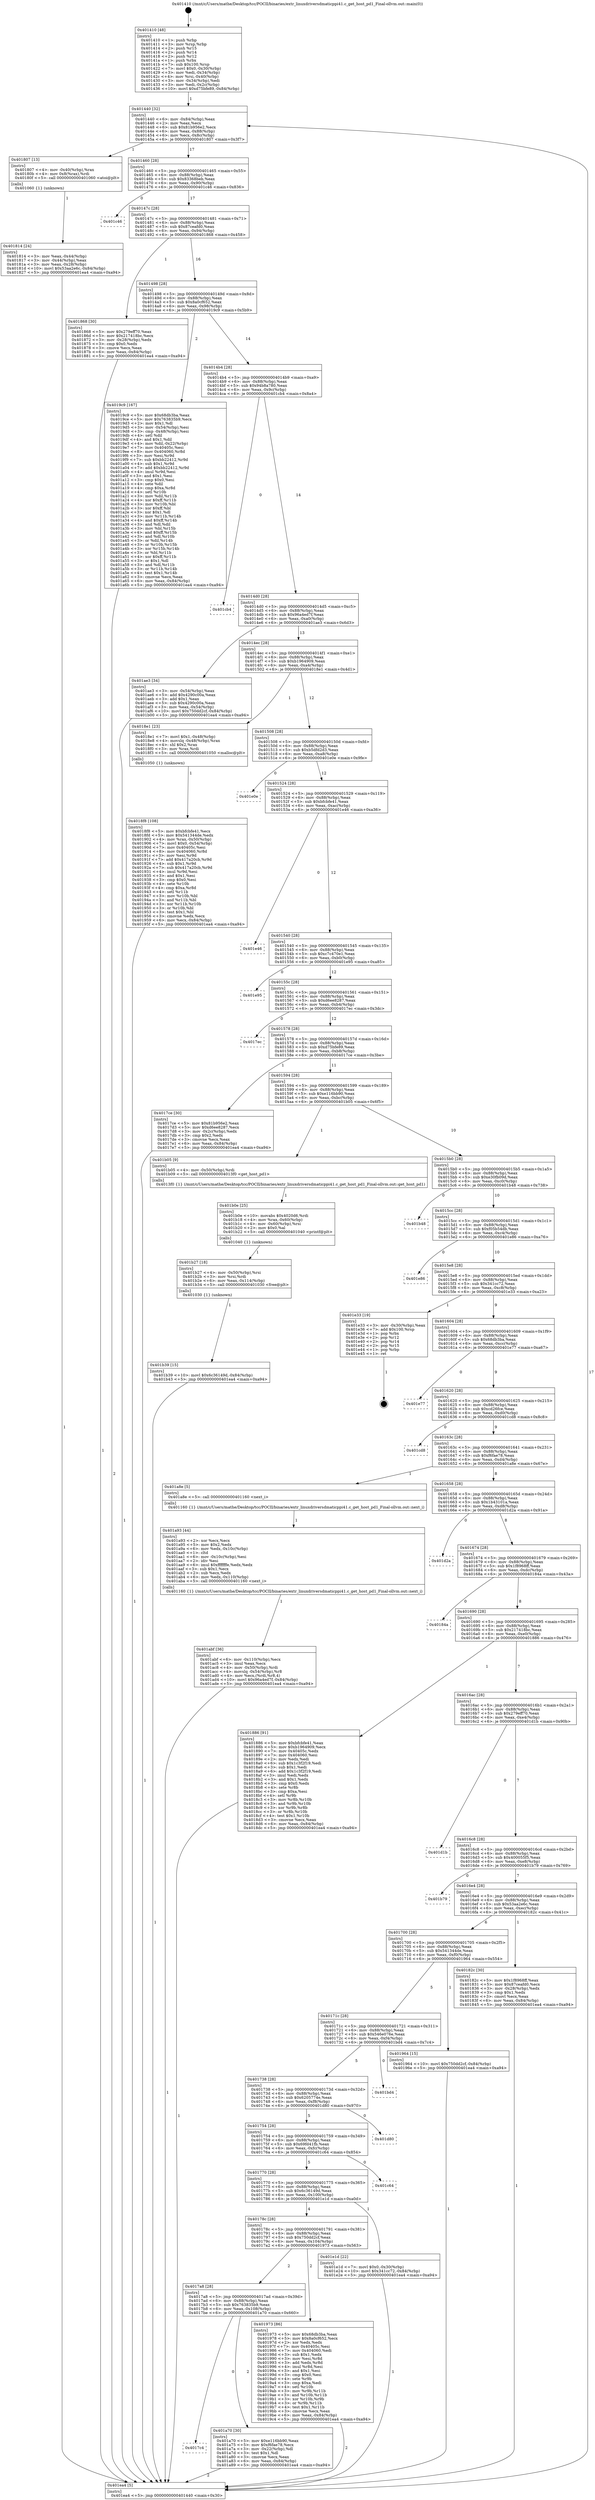digraph "0x401410" {
  label = "0x401410 (/mnt/c/Users/mathe/Desktop/tcc/POCII/binaries/extr_linuxdriversdmaticppi41.c_get_host_pd1_Final-ollvm.out::main(0))"
  labelloc = "t"
  node[shape=record]

  Entry [label="",width=0.3,height=0.3,shape=circle,fillcolor=black,style=filled]
  "0x401440" [label="{
     0x401440 [32]\l
     | [instrs]\l
     &nbsp;&nbsp;0x401440 \<+6\>: mov -0x84(%rbp),%eax\l
     &nbsp;&nbsp;0x401446 \<+2\>: mov %eax,%ecx\l
     &nbsp;&nbsp;0x401448 \<+6\>: sub $0x81b956e2,%ecx\l
     &nbsp;&nbsp;0x40144e \<+6\>: mov %eax,-0x88(%rbp)\l
     &nbsp;&nbsp;0x401454 \<+6\>: mov %ecx,-0x8c(%rbp)\l
     &nbsp;&nbsp;0x40145a \<+6\>: je 0000000000401807 \<main+0x3f7\>\l
  }"]
  "0x401807" [label="{
     0x401807 [13]\l
     | [instrs]\l
     &nbsp;&nbsp;0x401807 \<+4\>: mov -0x40(%rbp),%rax\l
     &nbsp;&nbsp;0x40180b \<+4\>: mov 0x8(%rax),%rdi\l
     &nbsp;&nbsp;0x40180f \<+5\>: call 0000000000401060 \<atoi@plt\>\l
     | [calls]\l
     &nbsp;&nbsp;0x401060 \{1\} (unknown)\l
  }"]
  "0x401460" [label="{
     0x401460 [28]\l
     | [instrs]\l
     &nbsp;&nbsp;0x401460 \<+5\>: jmp 0000000000401465 \<main+0x55\>\l
     &nbsp;&nbsp;0x401465 \<+6\>: mov -0x88(%rbp),%eax\l
     &nbsp;&nbsp;0x40146b \<+5\>: sub $0x83368beb,%eax\l
     &nbsp;&nbsp;0x401470 \<+6\>: mov %eax,-0x90(%rbp)\l
     &nbsp;&nbsp;0x401476 \<+6\>: je 0000000000401c46 \<main+0x836\>\l
  }"]
  Exit [label="",width=0.3,height=0.3,shape=circle,fillcolor=black,style=filled,peripheries=2]
  "0x401c46" [label="{
     0x401c46\l
  }", style=dashed]
  "0x40147c" [label="{
     0x40147c [28]\l
     | [instrs]\l
     &nbsp;&nbsp;0x40147c \<+5\>: jmp 0000000000401481 \<main+0x71\>\l
     &nbsp;&nbsp;0x401481 \<+6\>: mov -0x88(%rbp),%eax\l
     &nbsp;&nbsp;0x401487 \<+5\>: sub $0x87ceafd0,%eax\l
     &nbsp;&nbsp;0x40148c \<+6\>: mov %eax,-0x94(%rbp)\l
     &nbsp;&nbsp;0x401492 \<+6\>: je 0000000000401868 \<main+0x458\>\l
  }"]
  "0x401b39" [label="{
     0x401b39 [15]\l
     | [instrs]\l
     &nbsp;&nbsp;0x401b39 \<+10\>: movl $0x6c36149d,-0x84(%rbp)\l
     &nbsp;&nbsp;0x401b43 \<+5\>: jmp 0000000000401ea4 \<main+0xa94\>\l
  }"]
  "0x401868" [label="{
     0x401868 [30]\l
     | [instrs]\l
     &nbsp;&nbsp;0x401868 \<+5\>: mov $0x279eff70,%eax\l
     &nbsp;&nbsp;0x40186d \<+5\>: mov $0x217418bc,%ecx\l
     &nbsp;&nbsp;0x401872 \<+3\>: mov -0x28(%rbp),%edx\l
     &nbsp;&nbsp;0x401875 \<+3\>: cmp $0x0,%edx\l
     &nbsp;&nbsp;0x401878 \<+3\>: cmove %ecx,%eax\l
     &nbsp;&nbsp;0x40187b \<+6\>: mov %eax,-0x84(%rbp)\l
     &nbsp;&nbsp;0x401881 \<+5\>: jmp 0000000000401ea4 \<main+0xa94\>\l
  }"]
  "0x401498" [label="{
     0x401498 [28]\l
     | [instrs]\l
     &nbsp;&nbsp;0x401498 \<+5\>: jmp 000000000040149d \<main+0x8d\>\l
     &nbsp;&nbsp;0x40149d \<+6\>: mov -0x88(%rbp),%eax\l
     &nbsp;&nbsp;0x4014a3 \<+5\>: sub $0x8a0cf652,%eax\l
     &nbsp;&nbsp;0x4014a8 \<+6\>: mov %eax,-0x98(%rbp)\l
     &nbsp;&nbsp;0x4014ae \<+6\>: je 00000000004019c9 \<main+0x5b9\>\l
  }"]
  "0x401b27" [label="{
     0x401b27 [18]\l
     | [instrs]\l
     &nbsp;&nbsp;0x401b27 \<+4\>: mov -0x50(%rbp),%rsi\l
     &nbsp;&nbsp;0x401b2b \<+3\>: mov %rsi,%rdi\l
     &nbsp;&nbsp;0x401b2e \<+6\>: mov %eax,-0x114(%rbp)\l
     &nbsp;&nbsp;0x401b34 \<+5\>: call 0000000000401030 \<free@plt\>\l
     | [calls]\l
     &nbsp;&nbsp;0x401030 \{1\} (unknown)\l
  }"]
  "0x4019c9" [label="{
     0x4019c9 [167]\l
     | [instrs]\l
     &nbsp;&nbsp;0x4019c9 \<+5\>: mov $0x68db3ba,%eax\l
     &nbsp;&nbsp;0x4019ce \<+5\>: mov $0x763835b9,%ecx\l
     &nbsp;&nbsp;0x4019d3 \<+2\>: mov $0x1,%dl\l
     &nbsp;&nbsp;0x4019d5 \<+3\>: mov -0x54(%rbp),%esi\l
     &nbsp;&nbsp;0x4019d8 \<+3\>: cmp -0x48(%rbp),%esi\l
     &nbsp;&nbsp;0x4019db \<+4\>: setl %dil\l
     &nbsp;&nbsp;0x4019df \<+4\>: and $0x1,%dil\l
     &nbsp;&nbsp;0x4019e3 \<+4\>: mov %dil,-0x22(%rbp)\l
     &nbsp;&nbsp;0x4019e7 \<+7\>: mov 0x40405c,%esi\l
     &nbsp;&nbsp;0x4019ee \<+8\>: mov 0x404060,%r8d\l
     &nbsp;&nbsp;0x4019f6 \<+3\>: mov %esi,%r9d\l
     &nbsp;&nbsp;0x4019f9 \<+7\>: sub $0xbb22412,%r9d\l
     &nbsp;&nbsp;0x401a00 \<+4\>: sub $0x1,%r9d\l
     &nbsp;&nbsp;0x401a04 \<+7\>: add $0xbb22412,%r9d\l
     &nbsp;&nbsp;0x401a0b \<+4\>: imul %r9d,%esi\l
     &nbsp;&nbsp;0x401a0f \<+3\>: and $0x1,%esi\l
     &nbsp;&nbsp;0x401a12 \<+3\>: cmp $0x0,%esi\l
     &nbsp;&nbsp;0x401a15 \<+4\>: sete %dil\l
     &nbsp;&nbsp;0x401a19 \<+4\>: cmp $0xa,%r8d\l
     &nbsp;&nbsp;0x401a1d \<+4\>: setl %r10b\l
     &nbsp;&nbsp;0x401a21 \<+3\>: mov %dil,%r11b\l
     &nbsp;&nbsp;0x401a24 \<+4\>: xor $0xff,%r11b\l
     &nbsp;&nbsp;0x401a28 \<+3\>: mov %r10b,%bl\l
     &nbsp;&nbsp;0x401a2b \<+3\>: xor $0xff,%bl\l
     &nbsp;&nbsp;0x401a2e \<+3\>: xor $0x1,%dl\l
     &nbsp;&nbsp;0x401a31 \<+3\>: mov %r11b,%r14b\l
     &nbsp;&nbsp;0x401a34 \<+4\>: and $0xff,%r14b\l
     &nbsp;&nbsp;0x401a38 \<+3\>: and %dl,%dil\l
     &nbsp;&nbsp;0x401a3b \<+3\>: mov %bl,%r15b\l
     &nbsp;&nbsp;0x401a3e \<+4\>: and $0xff,%r15b\l
     &nbsp;&nbsp;0x401a42 \<+3\>: and %dl,%r10b\l
     &nbsp;&nbsp;0x401a45 \<+3\>: or %dil,%r14b\l
     &nbsp;&nbsp;0x401a48 \<+3\>: or %r10b,%r15b\l
     &nbsp;&nbsp;0x401a4b \<+3\>: xor %r15b,%r14b\l
     &nbsp;&nbsp;0x401a4e \<+3\>: or %bl,%r11b\l
     &nbsp;&nbsp;0x401a51 \<+4\>: xor $0xff,%r11b\l
     &nbsp;&nbsp;0x401a55 \<+3\>: or $0x1,%dl\l
     &nbsp;&nbsp;0x401a58 \<+3\>: and %dl,%r11b\l
     &nbsp;&nbsp;0x401a5b \<+3\>: or %r11b,%r14b\l
     &nbsp;&nbsp;0x401a5e \<+4\>: test $0x1,%r14b\l
     &nbsp;&nbsp;0x401a62 \<+3\>: cmovne %ecx,%eax\l
     &nbsp;&nbsp;0x401a65 \<+6\>: mov %eax,-0x84(%rbp)\l
     &nbsp;&nbsp;0x401a6b \<+5\>: jmp 0000000000401ea4 \<main+0xa94\>\l
  }"]
  "0x4014b4" [label="{
     0x4014b4 [28]\l
     | [instrs]\l
     &nbsp;&nbsp;0x4014b4 \<+5\>: jmp 00000000004014b9 \<main+0xa9\>\l
     &nbsp;&nbsp;0x4014b9 \<+6\>: mov -0x88(%rbp),%eax\l
     &nbsp;&nbsp;0x4014bf \<+5\>: sub $0x94b8a780,%eax\l
     &nbsp;&nbsp;0x4014c4 \<+6\>: mov %eax,-0x9c(%rbp)\l
     &nbsp;&nbsp;0x4014ca \<+6\>: je 0000000000401cb4 \<main+0x8a4\>\l
  }"]
  "0x401b0e" [label="{
     0x401b0e [25]\l
     | [instrs]\l
     &nbsp;&nbsp;0x401b0e \<+10\>: movabs $0x4020d6,%rdi\l
     &nbsp;&nbsp;0x401b18 \<+4\>: mov %rax,-0x60(%rbp)\l
     &nbsp;&nbsp;0x401b1c \<+4\>: mov -0x60(%rbp),%rsi\l
     &nbsp;&nbsp;0x401b20 \<+2\>: mov $0x0,%al\l
     &nbsp;&nbsp;0x401b22 \<+5\>: call 0000000000401040 \<printf@plt\>\l
     | [calls]\l
     &nbsp;&nbsp;0x401040 \{1\} (unknown)\l
  }"]
  "0x401cb4" [label="{
     0x401cb4\l
  }", style=dashed]
  "0x4014d0" [label="{
     0x4014d0 [28]\l
     | [instrs]\l
     &nbsp;&nbsp;0x4014d0 \<+5\>: jmp 00000000004014d5 \<main+0xc5\>\l
     &nbsp;&nbsp;0x4014d5 \<+6\>: mov -0x88(%rbp),%eax\l
     &nbsp;&nbsp;0x4014db \<+5\>: sub $0x96a4ed7f,%eax\l
     &nbsp;&nbsp;0x4014e0 \<+6\>: mov %eax,-0xa0(%rbp)\l
     &nbsp;&nbsp;0x4014e6 \<+6\>: je 0000000000401ae3 \<main+0x6d3\>\l
  }"]
  "0x401abf" [label="{
     0x401abf [36]\l
     | [instrs]\l
     &nbsp;&nbsp;0x401abf \<+6\>: mov -0x110(%rbp),%ecx\l
     &nbsp;&nbsp;0x401ac5 \<+3\>: imul %eax,%ecx\l
     &nbsp;&nbsp;0x401ac8 \<+4\>: mov -0x50(%rbp),%rdi\l
     &nbsp;&nbsp;0x401acc \<+4\>: movslq -0x54(%rbp),%r8\l
     &nbsp;&nbsp;0x401ad0 \<+4\>: mov %ecx,(%rdi,%r8,4)\l
     &nbsp;&nbsp;0x401ad4 \<+10\>: movl $0x96a4ed7f,-0x84(%rbp)\l
     &nbsp;&nbsp;0x401ade \<+5\>: jmp 0000000000401ea4 \<main+0xa94\>\l
  }"]
  "0x401ae3" [label="{
     0x401ae3 [34]\l
     | [instrs]\l
     &nbsp;&nbsp;0x401ae3 \<+3\>: mov -0x54(%rbp),%eax\l
     &nbsp;&nbsp;0x401ae6 \<+5\>: add $0x4290c00a,%eax\l
     &nbsp;&nbsp;0x401aeb \<+3\>: add $0x1,%eax\l
     &nbsp;&nbsp;0x401aee \<+5\>: sub $0x4290c00a,%eax\l
     &nbsp;&nbsp;0x401af3 \<+3\>: mov %eax,-0x54(%rbp)\l
     &nbsp;&nbsp;0x401af6 \<+10\>: movl $0x750dd2cf,-0x84(%rbp)\l
     &nbsp;&nbsp;0x401b00 \<+5\>: jmp 0000000000401ea4 \<main+0xa94\>\l
  }"]
  "0x4014ec" [label="{
     0x4014ec [28]\l
     | [instrs]\l
     &nbsp;&nbsp;0x4014ec \<+5\>: jmp 00000000004014f1 \<main+0xe1\>\l
     &nbsp;&nbsp;0x4014f1 \<+6\>: mov -0x88(%rbp),%eax\l
     &nbsp;&nbsp;0x4014f7 \<+5\>: sub $0xb1964909,%eax\l
     &nbsp;&nbsp;0x4014fc \<+6\>: mov %eax,-0xa4(%rbp)\l
     &nbsp;&nbsp;0x401502 \<+6\>: je 00000000004018e1 \<main+0x4d1\>\l
  }"]
  "0x401a93" [label="{
     0x401a93 [44]\l
     | [instrs]\l
     &nbsp;&nbsp;0x401a93 \<+2\>: xor %ecx,%ecx\l
     &nbsp;&nbsp;0x401a95 \<+5\>: mov $0x2,%edx\l
     &nbsp;&nbsp;0x401a9a \<+6\>: mov %edx,-0x10c(%rbp)\l
     &nbsp;&nbsp;0x401aa0 \<+1\>: cltd\l
     &nbsp;&nbsp;0x401aa1 \<+6\>: mov -0x10c(%rbp),%esi\l
     &nbsp;&nbsp;0x401aa7 \<+2\>: idiv %esi\l
     &nbsp;&nbsp;0x401aa9 \<+6\>: imul $0xfffffffe,%edx,%edx\l
     &nbsp;&nbsp;0x401aaf \<+3\>: sub $0x1,%ecx\l
     &nbsp;&nbsp;0x401ab2 \<+2\>: sub %ecx,%edx\l
     &nbsp;&nbsp;0x401ab4 \<+6\>: mov %edx,-0x110(%rbp)\l
     &nbsp;&nbsp;0x401aba \<+5\>: call 0000000000401160 \<next_i\>\l
     | [calls]\l
     &nbsp;&nbsp;0x401160 \{1\} (/mnt/c/Users/mathe/Desktop/tcc/POCII/binaries/extr_linuxdriversdmaticppi41.c_get_host_pd1_Final-ollvm.out::next_i)\l
  }"]
  "0x4018e1" [label="{
     0x4018e1 [23]\l
     | [instrs]\l
     &nbsp;&nbsp;0x4018e1 \<+7\>: movl $0x1,-0x48(%rbp)\l
     &nbsp;&nbsp;0x4018e8 \<+4\>: movslq -0x48(%rbp),%rax\l
     &nbsp;&nbsp;0x4018ec \<+4\>: shl $0x2,%rax\l
     &nbsp;&nbsp;0x4018f0 \<+3\>: mov %rax,%rdi\l
     &nbsp;&nbsp;0x4018f3 \<+5\>: call 0000000000401050 \<malloc@plt\>\l
     | [calls]\l
     &nbsp;&nbsp;0x401050 \{1\} (unknown)\l
  }"]
  "0x401508" [label="{
     0x401508 [28]\l
     | [instrs]\l
     &nbsp;&nbsp;0x401508 \<+5\>: jmp 000000000040150d \<main+0xfd\>\l
     &nbsp;&nbsp;0x40150d \<+6\>: mov -0x88(%rbp),%eax\l
     &nbsp;&nbsp;0x401513 \<+5\>: sub $0xb5dfd2d3,%eax\l
     &nbsp;&nbsp;0x401518 \<+6\>: mov %eax,-0xa8(%rbp)\l
     &nbsp;&nbsp;0x40151e \<+6\>: je 0000000000401e0e \<main+0x9fe\>\l
  }"]
  "0x4017c4" [label="{
     0x4017c4\l
  }", style=dashed]
  "0x401e0e" [label="{
     0x401e0e\l
  }", style=dashed]
  "0x401524" [label="{
     0x401524 [28]\l
     | [instrs]\l
     &nbsp;&nbsp;0x401524 \<+5\>: jmp 0000000000401529 \<main+0x119\>\l
     &nbsp;&nbsp;0x401529 \<+6\>: mov -0x88(%rbp),%eax\l
     &nbsp;&nbsp;0x40152f \<+5\>: sub $0xbfcbfe41,%eax\l
     &nbsp;&nbsp;0x401534 \<+6\>: mov %eax,-0xac(%rbp)\l
     &nbsp;&nbsp;0x40153a \<+6\>: je 0000000000401e46 \<main+0xa36\>\l
  }"]
  "0x401a70" [label="{
     0x401a70 [30]\l
     | [instrs]\l
     &nbsp;&nbsp;0x401a70 \<+5\>: mov $0xe116bb90,%eax\l
     &nbsp;&nbsp;0x401a75 \<+5\>: mov $0xf6fae78,%ecx\l
     &nbsp;&nbsp;0x401a7a \<+3\>: mov -0x22(%rbp),%dl\l
     &nbsp;&nbsp;0x401a7d \<+3\>: test $0x1,%dl\l
     &nbsp;&nbsp;0x401a80 \<+3\>: cmovne %ecx,%eax\l
     &nbsp;&nbsp;0x401a83 \<+6\>: mov %eax,-0x84(%rbp)\l
     &nbsp;&nbsp;0x401a89 \<+5\>: jmp 0000000000401ea4 \<main+0xa94\>\l
  }"]
  "0x401e46" [label="{
     0x401e46\l
  }", style=dashed]
  "0x401540" [label="{
     0x401540 [28]\l
     | [instrs]\l
     &nbsp;&nbsp;0x401540 \<+5\>: jmp 0000000000401545 \<main+0x135\>\l
     &nbsp;&nbsp;0x401545 \<+6\>: mov -0x88(%rbp),%eax\l
     &nbsp;&nbsp;0x40154b \<+5\>: sub $0xc7c470e1,%eax\l
     &nbsp;&nbsp;0x401550 \<+6\>: mov %eax,-0xb0(%rbp)\l
     &nbsp;&nbsp;0x401556 \<+6\>: je 0000000000401e95 \<main+0xa85\>\l
  }"]
  "0x4017a8" [label="{
     0x4017a8 [28]\l
     | [instrs]\l
     &nbsp;&nbsp;0x4017a8 \<+5\>: jmp 00000000004017ad \<main+0x39d\>\l
     &nbsp;&nbsp;0x4017ad \<+6\>: mov -0x88(%rbp),%eax\l
     &nbsp;&nbsp;0x4017b3 \<+5\>: sub $0x763835b9,%eax\l
     &nbsp;&nbsp;0x4017b8 \<+6\>: mov %eax,-0x108(%rbp)\l
     &nbsp;&nbsp;0x4017be \<+6\>: je 0000000000401a70 \<main+0x660\>\l
  }"]
  "0x401e95" [label="{
     0x401e95\l
  }", style=dashed]
  "0x40155c" [label="{
     0x40155c [28]\l
     | [instrs]\l
     &nbsp;&nbsp;0x40155c \<+5\>: jmp 0000000000401561 \<main+0x151\>\l
     &nbsp;&nbsp;0x401561 \<+6\>: mov -0x88(%rbp),%eax\l
     &nbsp;&nbsp;0x401567 \<+5\>: sub $0xd6ee8287,%eax\l
     &nbsp;&nbsp;0x40156c \<+6\>: mov %eax,-0xb4(%rbp)\l
     &nbsp;&nbsp;0x401572 \<+6\>: je 00000000004017ec \<main+0x3dc\>\l
  }"]
  "0x401973" [label="{
     0x401973 [86]\l
     | [instrs]\l
     &nbsp;&nbsp;0x401973 \<+5\>: mov $0x68db3ba,%eax\l
     &nbsp;&nbsp;0x401978 \<+5\>: mov $0x8a0cf652,%ecx\l
     &nbsp;&nbsp;0x40197d \<+2\>: xor %edx,%edx\l
     &nbsp;&nbsp;0x40197f \<+7\>: mov 0x40405c,%esi\l
     &nbsp;&nbsp;0x401986 \<+7\>: mov 0x404060,%edi\l
     &nbsp;&nbsp;0x40198d \<+3\>: sub $0x1,%edx\l
     &nbsp;&nbsp;0x401990 \<+3\>: mov %esi,%r8d\l
     &nbsp;&nbsp;0x401993 \<+3\>: add %edx,%r8d\l
     &nbsp;&nbsp;0x401996 \<+4\>: imul %r8d,%esi\l
     &nbsp;&nbsp;0x40199a \<+3\>: and $0x1,%esi\l
     &nbsp;&nbsp;0x40199d \<+3\>: cmp $0x0,%esi\l
     &nbsp;&nbsp;0x4019a0 \<+4\>: sete %r9b\l
     &nbsp;&nbsp;0x4019a4 \<+3\>: cmp $0xa,%edi\l
     &nbsp;&nbsp;0x4019a7 \<+4\>: setl %r10b\l
     &nbsp;&nbsp;0x4019ab \<+3\>: mov %r9b,%r11b\l
     &nbsp;&nbsp;0x4019ae \<+3\>: and %r10b,%r11b\l
     &nbsp;&nbsp;0x4019b1 \<+3\>: xor %r10b,%r9b\l
     &nbsp;&nbsp;0x4019b4 \<+3\>: or %r9b,%r11b\l
     &nbsp;&nbsp;0x4019b7 \<+4\>: test $0x1,%r11b\l
     &nbsp;&nbsp;0x4019bb \<+3\>: cmovne %ecx,%eax\l
     &nbsp;&nbsp;0x4019be \<+6\>: mov %eax,-0x84(%rbp)\l
     &nbsp;&nbsp;0x4019c4 \<+5\>: jmp 0000000000401ea4 \<main+0xa94\>\l
  }"]
  "0x4017ec" [label="{
     0x4017ec\l
  }", style=dashed]
  "0x401578" [label="{
     0x401578 [28]\l
     | [instrs]\l
     &nbsp;&nbsp;0x401578 \<+5\>: jmp 000000000040157d \<main+0x16d\>\l
     &nbsp;&nbsp;0x40157d \<+6\>: mov -0x88(%rbp),%eax\l
     &nbsp;&nbsp;0x401583 \<+5\>: sub $0xd75bfe89,%eax\l
     &nbsp;&nbsp;0x401588 \<+6\>: mov %eax,-0xb8(%rbp)\l
     &nbsp;&nbsp;0x40158e \<+6\>: je 00000000004017ce \<main+0x3be\>\l
  }"]
  "0x40178c" [label="{
     0x40178c [28]\l
     | [instrs]\l
     &nbsp;&nbsp;0x40178c \<+5\>: jmp 0000000000401791 \<main+0x381\>\l
     &nbsp;&nbsp;0x401791 \<+6\>: mov -0x88(%rbp),%eax\l
     &nbsp;&nbsp;0x401797 \<+5\>: sub $0x750dd2cf,%eax\l
     &nbsp;&nbsp;0x40179c \<+6\>: mov %eax,-0x104(%rbp)\l
     &nbsp;&nbsp;0x4017a2 \<+6\>: je 0000000000401973 \<main+0x563\>\l
  }"]
  "0x4017ce" [label="{
     0x4017ce [30]\l
     | [instrs]\l
     &nbsp;&nbsp;0x4017ce \<+5\>: mov $0x81b956e2,%eax\l
     &nbsp;&nbsp;0x4017d3 \<+5\>: mov $0xd6ee8287,%ecx\l
     &nbsp;&nbsp;0x4017d8 \<+3\>: mov -0x2c(%rbp),%edx\l
     &nbsp;&nbsp;0x4017db \<+3\>: cmp $0x2,%edx\l
     &nbsp;&nbsp;0x4017de \<+3\>: cmovne %ecx,%eax\l
     &nbsp;&nbsp;0x4017e1 \<+6\>: mov %eax,-0x84(%rbp)\l
     &nbsp;&nbsp;0x4017e7 \<+5\>: jmp 0000000000401ea4 \<main+0xa94\>\l
  }"]
  "0x401594" [label="{
     0x401594 [28]\l
     | [instrs]\l
     &nbsp;&nbsp;0x401594 \<+5\>: jmp 0000000000401599 \<main+0x189\>\l
     &nbsp;&nbsp;0x401599 \<+6\>: mov -0x88(%rbp),%eax\l
     &nbsp;&nbsp;0x40159f \<+5\>: sub $0xe116bb90,%eax\l
     &nbsp;&nbsp;0x4015a4 \<+6\>: mov %eax,-0xbc(%rbp)\l
     &nbsp;&nbsp;0x4015aa \<+6\>: je 0000000000401b05 \<main+0x6f5\>\l
  }"]
  "0x401ea4" [label="{
     0x401ea4 [5]\l
     | [instrs]\l
     &nbsp;&nbsp;0x401ea4 \<+5\>: jmp 0000000000401440 \<main+0x30\>\l
  }"]
  "0x401410" [label="{
     0x401410 [48]\l
     | [instrs]\l
     &nbsp;&nbsp;0x401410 \<+1\>: push %rbp\l
     &nbsp;&nbsp;0x401411 \<+3\>: mov %rsp,%rbp\l
     &nbsp;&nbsp;0x401414 \<+2\>: push %r15\l
     &nbsp;&nbsp;0x401416 \<+2\>: push %r14\l
     &nbsp;&nbsp;0x401418 \<+2\>: push %r12\l
     &nbsp;&nbsp;0x40141a \<+1\>: push %rbx\l
     &nbsp;&nbsp;0x40141b \<+7\>: sub $0x100,%rsp\l
     &nbsp;&nbsp;0x401422 \<+7\>: movl $0x0,-0x30(%rbp)\l
     &nbsp;&nbsp;0x401429 \<+3\>: mov %edi,-0x34(%rbp)\l
     &nbsp;&nbsp;0x40142c \<+4\>: mov %rsi,-0x40(%rbp)\l
     &nbsp;&nbsp;0x401430 \<+3\>: mov -0x34(%rbp),%edi\l
     &nbsp;&nbsp;0x401433 \<+3\>: mov %edi,-0x2c(%rbp)\l
     &nbsp;&nbsp;0x401436 \<+10\>: movl $0xd75bfe89,-0x84(%rbp)\l
  }"]
  "0x401814" [label="{
     0x401814 [24]\l
     | [instrs]\l
     &nbsp;&nbsp;0x401814 \<+3\>: mov %eax,-0x44(%rbp)\l
     &nbsp;&nbsp;0x401817 \<+3\>: mov -0x44(%rbp),%eax\l
     &nbsp;&nbsp;0x40181a \<+3\>: mov %eax,-0x28(%rbp)\l
     &nbsp;&nbsp;0x40181d \<+10\>: movl $0x53aa2e6c,-0x84(%rbp)\l
     &nbsp;&nbsp;0x401827 \<+5\>: jmp 0000000000401ea4 \<main+0xa94\>\l
  }"]
  "0x401e1d" [label="{
     0x401e1d [22]\l
     | [instrs]\l
     &nbsp;&nbsp;0x401e1d \<+7\>: movl $0x0,-0x30(%rbp)\l
     &nbsp;&nbsp;0x401e24 \<+10\>: movl $0x341cc72,-0x84(%rbp)\l
     &nbsp;&nbsp;0x401e2e \<+5\>: jmp 0000000000401ea4 \<main+0xa94\>\l
  }"]
  "0x401b05" [label="{
     0x401b05 [9]\l
     | [instrs]\l
     &nbsp;&nbsp;0x401b05 \<+4\>: mov -0x50(%rbp),%rdi\l
     &nbsp;&nbsp;0x401b09 \<+5\>: call 00000000004013f0 \<get_host_pd1\>\l
     | [calls]\l
     &nbsp;&nbsp;0x4013f0 \{1\} (/mnt/c/Users/mathe/Desktop/tcc/POCII/binaries/extr_linuxdriversdmaticppi41.c_get_host_pd1_Final-ollvm.out::get_host_pd1)\l
  }"]
  "0x4015b0" [label="{
     0x4015b0 [28]\l
     | [instrs]\l
     &nbsp;&nbsp;0x4015b0 \<+5\>: jmp 00000000004015b5 \<main+0x1a5\>\l
     &nbsp;&nbsp;0x4015b5 \<+6\>: mov -0x88(%rbp),%eax\l
     &nbsp;&nbsp;0x4015bb \<+5\>: sub $0xe30fb09d,%eax\l
     &nbsp;&nbsp;0x4015c0 \<+6\>: mov %eax,-0xc0(%rbp)\l
     &nbsp;&nbsp;0x4015c6 \<+6\>: je 0000000000401b48 \<main+0x738\>\l
  }"]
  "0x401770" [label="{
     0x401770 [28]\l
     | [instrs]\l
     &nbsp;&nbsp;0x401770 \<+5\>: jmp 0000000000401775 \<main+0x365\>\l
     &nbsp;&nbsp;0x401775 \<+6\>: mov -0x88(%rbp),%eax\l
     &nbsp;&nbsp;0x40177b \<+5\>: sub $0x6c36149d,%eax\l
     &nbsp;&nbsp;0x401780 \<+6\>: mov %eax,-0x100(%rbp)\l
     &nbsp;&nbsp;0x401786 \<+6\>: je 0000000000401e1d \<main+0xa0d\>\l
  }"]
  "0x401b48" [label="{
     0x401b48\l
  }", style=dashed]
  "0x4015cc" [label="{
     0x4015cc [28]\l
     | [instrs]\l
     &nbsp;&nbsp;0x4015cc \<+5\>: jmp 00000000004015d1 \<main+0x1c1\>\l
     &nbsp;&nbsp;0x4015d1 \<+6\>: mov -0x88(%rbp),%eax\l
     &nbsp;&nbsp;0x4015d7 \<+5\>: sub $0xf05b54db,%eax\l
     &nbsp;&nbsp;0x4015dc \<+6\>: mov %eax,-0xc4(%rbp)\l
     &nbsp;&nbsp;0x4015e2 \<+6\>: je 0000000000401e86 \<main+0xa76\>\l
  }"]
  "0x401c64" [label="{
     0x401c64\l
  }", style=dashed]
  "0x401e86" [label="{
     0x401e86\l
  }", style=dashed]
  "0x4015e8" [label="{
     0x4015e8 [28]\l
     | [instrs]\l
     &nbsp;&nbsp;0x4015e8 \<+5\>: jmp 00000000004015ed \<main+0x1dd\>\l
     &nbsp;&nbsp;0x4015ed \<+6\>: mov -0x88(%rbp),%eax\l
     &nbsp;&nbsp;0x4015f3 \<+5\>: sub $0x341cc72,%eax\l
     &nbsp;&nbsp;0x4015f8 \<+6\>: mov %eax,-0xc8(%rbp)\l
     &nbsp;&nbsp;0x4015fe \<+6\>: je 0000000000401e33 \<main+0xa23\>\l
  }"]
  "0x401754" [label="{
     0x401754 [28]\l
     | [instrs]\l
     &nbsp;&nbsp;0x401754 \<+5\>: jmp 0000000000401759 \<main+0x349\>\l
     &nbsp;&nbsp;0x401759 \<+6\>: mov -0x88(%rbp),%eax\l
     &nbsp;&nbsp;0x40175f \<+5\>: sub $0x69fd41fb,%eax\l
     &nbsp;&nbsp;0x401764 \<+6\>: mov %eax,-0xfc(%rbp)\l
     &nbsp;&nbsp;0x40176a \<+6\>: je 0000000000401c64 \<main+0x854\>\l
  }"]
  "0x401e33" [label="{
     0x401e33 [19]\l
     | [instrs]\l
     &nbsp;&nbsp;0x401e33 \<+3\>: mov -0x30(%rbp),%eax\l
     &nbsp;&nbsp;0x401e36 \<+7\>: add $0x100,%rsp\l
     &nbsp;&nbsp;0x401e3d \<+1\>: pop %rbx\l
     &nbsp;&nbsp;0x401e3e \<+2\>: pop %r12\l
     &nbsp;&nbsp;0x401e40 \<+2\>: pop %r14\l
     &nbsp;&nbsp;0x401e42 \<+2\>: pop %r15\l
     &nbsp;&nbsp;0x401e44 \<+1\>: pop %rbp\l
     &nbsp;&nbsp;0x401e45 \<+1\>: ret\l
  }"]
  "0x401604" [label="{
     0x401604 [28]\l
     | [instrs]\l
     &nbsp;&nbsp;0x401604 \<+5\>: jmp 0000000000401609 \<main+0x1f9\>\l
     &nbsp;&nbsp;0x401609 \<+6\>: mov -0x88(%rbp),%eax\l
     &nbsp;&nbsp;0x40160f \<+5\>: sub $0x68db3ba,%eax\l
     &nbsp;&nbsp;0x401614 \<+6\>: mov %eax,-0xcc(%rbp)\l
     &nbsp;&nbsp;0x40161a \<+6\>: je 0000000000401e77 \<main+0xa67\>\l
  }"]
  "0x401d80" [label="{
     0x401d80\l
  }", style=dashed]
  "0x401e77" [label="{
     0x401e77\l
  }", style=dashed]
  "0x401620" [label="{
     0x401620 [28]\l
     | [instrs]\l
     &nbsp;&nbsp;0x401620 \<+5\>: jmp 0000000000401625 \<main+0x215\>\l
     &nbsp;&nbsp;0x401625 \<+6\>: mov -0x88(%rbp),%eax\l
     &nbsp;&nbsp;0x40162b \<+5\>: sub $0xcd26fce,%eax\l
     &nbsp;&nbsp;0x401630 \<+6\>: mov %eax,-0xd0(%rbp)\l
     &nbsp;&nbsp;0x401636 \<+6\>: je 0000000000401cd8 \<main+0x8c8\>\l
  }"]
  "0x401738" [label="{
     0x401738 [28]\l
     | [instrs]\l
     &nbsp;&nbsp;0x401738 \<+5\>: jmp 000000000040173d \<main+0x32d\>\l
     &nbsp;&nbsp;0x40173d \<+6\>: mov -0x88(%rbp),%eax\l
     &nbsp;&nbsp;0x401743 \<+5\>: sub $0x6205774e,%eax\l
     &nbsp;&nbsp;0x401748 \<+6\>: mov %eax,-0xf8(%rbp)\l
     &nbsp;&nbsp;0x40174e \<+6\>: je 0000000000401d80 \<main+0x970\>\l
  }"]
  "0x401cd8" [label="{
     0x401cd8\l
  }", style=dashed]
  "0x40163c" [label="{
     0x40163c [28]\l
     | [instrs]\l
     &nbsp;&nbsp;0x40163c \<+5\>: jmp 0000000000401641 \<main+0x231\>\l
     &nbsp;&nbsp;0x401641 \<+6\>: mov -0x88(%rbp),%eax\l
     &nbsp;&nbsp;0x401647 \<+5\>: sub $0xf6fae78,%eax\l
     &nbsp;&nbsp;0x40164c \<+6\>: mov %eax,-0xd4(%rbp)\l
     &nbsp;&nbsp;0x401652 \<+6\>: je 0000000000401a8e \<main+0x67e\>\l
  }"]
  "0x401bd4" [label="{
     0x401bd4\l
  }", style=dashed]
  "0x401a8e" [label="{
     0x401a8e [5]\l
     | [instrs]\l
     &nbsp;&nbsp;0x401a8e \<+5\>: call 0000000000401160 \<next_i\>\l
     | [calls]\l
     &nbsp;&nbsp;0x401160 \{1\} (/mnt/c/Users/mathe/Desktop/tcc/POCII/binaries/extr_linuxdriversdmaticppi41.c_get_host_pd1_Final-ollvm.out::next_i)\l
  }"]
  "0x401658" [label="{
     0x401658 [28]\l
     | [instrs]\l
     &nbsp;&nbsp;0x401658 \<+5\>: jmp 000000000040165d \<main+0x24d\>\l
     &nbsp;&nbsp;0x40165d \<+6\>: mov -0x88(%rbp),%eax\l
     &nbsp;&nbsp;0x401663 \<+5\>: sub $0x1b43101a,%eax\l
     &nbsp;&nbsp;0x401668 \<+6\>: mov %eax,-0xd8(%rbp)\l
     &nbsp;&nbsp;0x40166e \<+6\>: je 0000000000401d2a \<main+0x91a\>\l
  }"]
  "0x40171c" [label="{
     0x40171c [28]\l
     | [instrs]\l
     &nbsp;&nbsp;0x40171c \<+5\>: jmp 0000000000401721 \<main+0x311\>\l
     &nbsp;&nbsp;0x401721 \<+6\>: mov -0x88(%rbp),%eax\l
     &nbsp;&nbsp;0x401727 \<+5\>: sub $0x546e076e,%eax\l
     &nbsp;&nbsp;0x40172c \<+6\>: mov %eax,-0xf4(%rbp)\l
     &nbsp;&nbsp;0x401732 \<+6\>: je 0000000000401bd4 \<main+0x7c4\>\l
  }"]
  "0x401d2a" [label="{
     0x401d2a\l
  }", style=dashed]
  "0x401674" [label="{
     0x401674 [28]\l
     | [instrs]\l
     &nbsp;&nbsp;0x401674 \<+5\>: jmp 0000000000401679 \<main+0x269\>\l
     &nbsp;&nbsp;0x401679 \<+6\>: mov -0x88(%rbp),%eax\l
     &nbsp;&nbsp;0x40167f \<+5\>: sub $0x1f8968ff,%eax\l
     &nbsp;&nbsp;0x401684 \<+6\>: mov %eax,-0xdc(%rbp)\l
     &nbsp;&nbsp;0x40168a \<+6\>: je 000000000040184a \<main+0x43a\>\l
  }"]
  "0x401964" [label="{
     0x401964 [15]\l
     | [instrs]\l
     &nbsp;&nbsp;0x401964 \<+10\>: movl $0x750dd2cf,-0x84(%rbp)\l
     &nbsp;&nbsp;0x40196e \<+5\>: jmp 0000000000401ea4 \<main+0xa94\>\l
  }"]
  "0x40184a" [label="{
     0x40184a\l
  }", style=dashed]
  "0x401690" [label="{
     0x401690 [28]\l
     | [instrs]\l
     &nbsp;&nbsp;0x401690 \<+5\>: jmp 0000000000401695 \<main+0x285\>\l
     &nbsp;&nbsp;0x401695 \<+6\>: mov -0x88(%rbp),%eax\l
     &nbsp;&nbsp;0x40169b \<+5\>: sub $0x217418bc,%eax\l
     &nbsp;&nbsp;0x4016a0 \<+6\>: mov %eax,-0xe0(%rbp)\l
     &nbsp;&nbsp;0x4016a6 \<+6\>: je 0000000000401886 \<main+0x476\>\l
  }"]
  "0x4018f8" [label="{
     0x4018f8 [108]\l
     | [instrs]\l
     &nbsp;&nbsp;0x4018f8 \<+5\>: mov $0xbfcbfe41,%ecx\l
     &nbsp;&nbsp;0x4018fd \<+5\>: mov $0x541344de,%edx\l
     &nbsp;&nbsp;0x401902 \<+4\>: mov %rax,-0x50(%rbp)\l
     &nbsp;&nbsp;0x401906 \<+7\>: movl $0x0,-0x54(%rbp)\l
     &nbsp;&nbsp;0x40190d \<+7\>: mov 0x40405c,%esi\l
     &nbsp;&nbsp;0x401914 \<+8\>: mov 0x404060,%r8d\l
     &nbsp;&nbsp;0x40191c \<+3\>: mov %esi,%r9d\l
     &nbsp;&nbsp;0x40191f \<+7\>: add $0x417a20cb,%r9d\l
     &nbsp;&nbsp;0x401926 \<+4\>: sub $0x1,%r9d\l
     &nbsp;&nbsp;0x40192a \<+7\>: sub $0x417a20cb,%r9d\l
     &nbsp;&nbsp;0x401931 \<+4\>: imul %r9d,%esi\l
     &nbsp;&nbsp;0x401935 \<+3\>: and $0x1,%esi\l
     &nbsp;&nbsp;0x401938 \<+3\>: cmp $0x0,%esi\l
     &nbsp;&nbsp;0x40193b \<+4\>: sete %r10b\l
     &nbsp;&nbsp;0x40193f \<+4\>: cmp $0xa,%r8d\l
     &nbsp;&nbsp;0x401943 \<+4\>: setl %r11b\l
     &nbsp;&nbsp;0x401947 \<+3\>: mov %r10b,%bl\l
     &nbsp;&nbsp;0x40194a \<+3\>: and %r11b,%bl\l
     &nbsp;&nbsp;0x40194d \<+3\>: xor %r11b,%r10b\l
     &nbsp;&nbsp;0x401950 \<+3\>: or %r10b,%bl\l
     &nbsp;&nbsp;0x401953 \<+3\>: test $0x1,%bl\l
     &nbsp;&nbsp;0x401956 \<+3\>: cmovne %edx,%ecx\l
     &nbsp;&nbsp;0x401959 \<+6\>: mov %ecx,-0x84(%rbp)\l
     &nbsp;&nbsp;0x40195f \<+5\>: jmp 0000000000401ea4 \<main+0xa94\>\l
  }"]
  "0x401886" [label="{
     0x401886 [91]\l
     | [instrs]\l
     &nbsp;&nbsp;0x401886 \<+5\>: mov $0xbfcbfe41,%eax\l
     &nbsp;&nbsp;0x40188b \<+5\>: mov $0xb1964909,%ecx\l
     &nbsp;&nbsp;0x401890 \<+7\>: mov 0x40405c,%edx\l
     &nbsp;&nbsp;0x401897 \<+7\>: mov 0x404060,%esi\l
     &nbsp;&nbsp;0x40189e \<+2\>: mov %edx,%edi\l
     &nbsp;&nbsp;0x4018a0 \<+6\>: sub $0x1c3f2f19,%edi\l
     &nbsp;&nbsp;0x4018a6 \<+3\>: sub $0x1,%edi\l
     &nbsp;&nbsp;0x4018a9 \<+6\>: add $0x1c3f2f19,%edi\l
     &nbsp;&nbsp;0x4018af \<+3\>: imul %edi,%edx\l
     &nbsp;&nbsp;0x4018b2 \<+3\>: and $0x1,%edx\l
     &nbsp;&nbsp;0x4018b5 \<+3\>: cmp $0x0,%edx\l
     &nbsp;&nbsp;0x4018b8 \<+4\>: sete %r8b\l
     &nbsp;&nbsp;0x4018bc \<+3\>: cmp $0xa,%esi\l
     &nbsp;&nbsp;0x4018bf \<+4\>: setl %r9b\l
     &nbsp;&nbsp;0x4018c3 \<+3\>: mov %r8b,%r10b\l
     &nbsp;&nbsp;0x4018c6 \<+3\>: and %r9b,%r10b\l
     &nbsp;&nbsp;0x4018c9 \<+3\>: xor %r9b,%r8b\l
     &nbsp;&nbsp;0x4018cc \<+3\>: or %r8b,%r10b\l
     &nbsp;&nbsp;0x4018cf \<+4\>: test $0x1,%r10b\l
     &nbsp;&nbsp;0x4018d3 \<+3\>: cmovne %ecx,%eax\l
     &nbsp;&nbsp;0x4018d6 \<+6\>: mov %eax,-0x84(%rbp)\l
     &nbsp;&nbsp;0x4018dc \<+5\>: jmp 0000000000401ea4 \<main+0xa94\>\l
  }"]
  "0x4016ac" [label="{
     0x4016ac [28]\l
     | [instrs]\l
     &nbsp;&nbsp;0x4016ac \<+5\>: jmp 00000000004016b1 \<main+0x2a1\>\l
     &nbsp;&nbsp;0x4016b1 \<+6\>: mov -0x88(%rbp),%eax\l
     &nbsp;&nbsp;0x4016b7 \<+5\>: sub $0x279eff70,%eax\l
     &nbsp;&nbsp;0x4016bc \<+6\>: mov %eax,-0xe4(%rbp)\l
     &nbsp;&nbsp;0x4016c2 \<+6\>: je 0000000000401d1b \<main+0x90b\>\l
  }"]
  "0x401700" [label="{
     0x401700 [28]\l
     | [instrs]\l
     &nbsp;&nbsp;0x401700 \<+5\>: jmp 0000000000401705 \<main+0x2f5\>\l
     &nbsp;&nbsp;0x401705 \<+6\>: mov -0x88(%rbp),%eax\l
     &nbsp;&nbsp;0x40170b \<+5\>: sub $0x541344de,%eax\l
     &nbsp;&nbsp;0x401710 \<+6\>: mov %eax,-0xf0(%rbp)\l
     &nbsp;&nbsp;0x401716 \<+6\>: je 0000000000401964 \<main+0x554\>\l
  }"]
  "0x401d1b" [label="{
     0x401d1b\l
  }", style=dashed]
  "0x4016c8" [label="{
     0x4016c8 [28]\l
     | [instrs]\l
     &nbsp;&nbsp;0x4016c8 \<+5\>: jmp 00000000004016cd \<main+0x2bd\>\l
     &nbsp;&nbsp;0x4016cd \<+6\>: mov -0x88(%rbp),%eax\l
     &nbsp;&nbsp;0x4016d3 \<+5\>: sub $0x400055f5,%eax\l
     &nbsp;&nbsp;0x4016d8 \<+6\>: mov %eax,-0xe8(%rbp)\l
     &nbsp;&nbsp;0x4016de \<+6\>: je 0000000000401b79 \<main+0x769\>\l
  }"]
  "0x40182c" [label="{
     0x40182c [30]\l
     | [instrs]\l
     &nbsp;&nbsp;0x40182c \<+5\>: mov $0x1f8968ff,%eax\l
     &nbsp;&nbsp;0x401831 \<+5\>: mov $0x87ceafd0,%ecx\l
     &nbsp;&nbsp;0x401836 \<+3\>: mov -0x28(%rbp),%edx\l
     &nbsp;&nbsp;0x401839 \<+3\>: cmp $0x1,%edx\l
     &nbsp;&nbsp;0x40183c \<+3\>: cmovl %ecx,%eax\l
     &nbsp;&nbsp;0x40183f \<+6\>: mov %eax,-0x84(%rbp)\l
     &nbsp;&nbsp;0x401845 \<+5\>: jmp 0000000000401ea4 \<main+0xa94\>\l
  }"]
  "0x401b79" [label="{
     0x401b79\l
  }", style=dashed]
  "0x4016e4" [label="{
     0x4016e4 [28]\l
     | [instrs]\l
     &nbsp;&nbsp;0x4016e4 \<+5\>: jmp 00000000004016e9 \<main+0x2d9\>\l
     &nbsp;&nbsp;0x4016e9 \<+6\>: mov -0x88(%rbp),%eax\l
     &nbsp;&nbsp;0x4016ef \<+5\>: sub $0x53aa2e6c,%eax\l
     &nbsp;&nbsp;0x4016f4 \<+6\>: mov %eax,-0xec(%rbp)\l
     &nbsp;&nbsp;0x4016fa \<+6\>: je 000000000040182c \<main+0x41c\>\l
  }"]
  Entry -> "0x401410" [label=" 1"]
  "0x401440" -> "0x401807" [label=" 1"]
  "0x401440" -> "0x401460" [label=" 17"]
  "0x401e33" -> Exit [label=" 1"]
  "0x401460" -> "0x401c46" [label=" 0"]
  "0x401460" -> "0x40147c" [label=" 17"]
  "0x401e1d" -> "0x401ea4" [label=" 1"]
  "0x40147c" -> "0x401868" [label=" 1"]
  "0x40147c" -> "0x401498" [label=" 16"]
  "0x401b39" -> "0x401ea4" [label=" 1"]
  "0x401498" -> "0x4019c9" [label=" 2"]
  "0x401498" -> "0x4014b4" [label=" 14"]
  "0x401b27" -> "0x401b39" [label=" 1"]
  "0x4014b4" -> "0x401cb4" [label=" 0"]
  "0x4014b4" -> "0x4014d0" [label=" 14"]
  "0x401b0e" -> "0x401b27" [label=" 1"]
  "0x4014d0" -> "0x401ae3" [label=" 1"]
  "0x4014d0" -> "0x4014ec" [label=" 13"]
  "0x401b05" -> "0x401b0e" [label=" 1"]
  "0x4014ec" -> "0x4018e1" [label=" 1"]
  "0x4014ec" -> "0x401508" [label=" 12"]
  "0x401ae3" -> "0x401ea4" [label=" 1"]
  "0x401508" -> "0x401e0e" [label=" 0"]
  "0x401508" -> "0x401524" [label=" 12"]
  "0x401abf" -> "0x401ea4" [label=" 1"]
  "0x401524" -> "0x401e46" [label=" 0"]
  "0x401524" -> "0x401540" [label=" 12"]
  "0x401a93" -> "0x401abf" [label=" 1"]
  "0x401540" -> "0x401e95" [label=" 0"]
  "0x401540" -> "0x40155c" [label=" 12"]
  "0x401a70" -> "0x401ea4" [label=" 2"]
  "0x40155c" -> "0x4017ec" [label=" 0"]
  "0x40155c" -> "0x401578" [label=" 12"]
  "0x4017a8" -> "0x4017c4" [label=" 0"]
  "0x401578" -> "0x4017ce" [label=" 1"]
  "0x401578" -> "0x401594" [label=" 11"]
  "0x4017ce" -> "0x401ea4" [label=" 1"]
  "0x401410" -> "0x401440" [label=" 1"]
  "0x401ea4" -> "0x401440" [label=" 17"]
  "0x401807" -> "0x401814" [label=" 1"]
  "0x401814" -> "0x401ea4" [label=" 1"]
  "0x401a8e" -> "0x401a93" [label=" 1"]
  "0x401594" -> "0x401b05" [label=" 1"]
  "0x401594" -> "0x4015b0" [label=" 10"]
  "0x4019c9" -> "0x401ea4" [label=" 2"]
  "0x4015b0" -> "0x401b48" [label=" 0"]
  "0x4015b0" -> "0x4015cc" [label=" 10"]
  "0x40178c" -> "0x4017a8" [label=" 2"]
  "0x4015cc" -> "0x401e86" [label=" 0"]
  "0x4015cc" -> "0x4015e8" [label=" 10"]
  "0x40178c" -> "0x401973" [label=" 2"]
  "0x4015e8" -> "0x401e33" [label=" 1"]
  "0x4015e8" -> "0x401604" [label=" 9"]
  "0x401770" -> "0x40178c" [label=" 4"]
  "0x401604" -> "0x401e77" [label=" 0"]
  "0x401604" -> "0x401620" [label=" 9"]
  "0x401770" -> "0x401e1d" [label=" 1"]
  "0x401620" -> "0x401cd8" [label=" 0"]
  "0x401620" -> "0x40163c" [label=" 9"]
  "0x401754" -> "0x401770" [label=" 5"]
  "0x40163c" -> "0x401a8e" [label=" 1"]
  "0x40163c" -> "0x401658" [label=" 8"]
  "0x401754" -> "0x401c64" [label=" 0"]
  "0x401658" -> "0x401d2a" [label=" 0"]
  "0x401658" -> "0x401674" [label=" 8"]
  "0x401738" -> "0x401754" [label=" 5"]
  "0x401674" -> "0x40184a" [label=" 0"]
  "0x401674" -> "0x401690" [label=" 8"]
  "0x401738" -> "0x401d80" [label=" 0"]
  "0x401690" -> "0x401886" [label=" 1"]
  "0x401690" -> "0x4016ac" [label=" 7"]
  "0x40171c" -> "0x401738" [label=" 5"]
  "0x4016ac" -> "0x401d1b" [label=" 0"]
  "0x4016ac" -> "0x4016c8" [label=" 7"]
  "0x40171c" -> "0x401bd4" [label=" 0"]
  "0x4016c8" -> "0x401b79" [label=" 0"]
  "0x4016c8" -> "0x4016e4" [label=" 7"]
  "0x4017a8" -> "0x401a70" [label=" 2"]
  "0x4016e4" -> "0x40182c" [label=" 1"]
  "0x4016e4" -> "0x401700" [label=" 6"]
  "0x40182c" -> "0x401ea4" [label=" 1"]
  "0x401868" -> "0x401ea4" [label=" 1"]
  "0x401886" -> "0x401ea4" [label=" 1"]
  "0x4018e1" -> "0x4018f8" [label=" 1"]
  "0x4018f8" -> "0x401ea4" [label=" 1"]
  "0x401973" -> "0x401ea4" [label=" 2"]
  "0x401700" -> "0x401964" [label=" 1"]
  "0x401700" -> "0x40171c" [label=" 5"]
  "0x401964" -> "0x401ea4" [label=" 1"]
}
